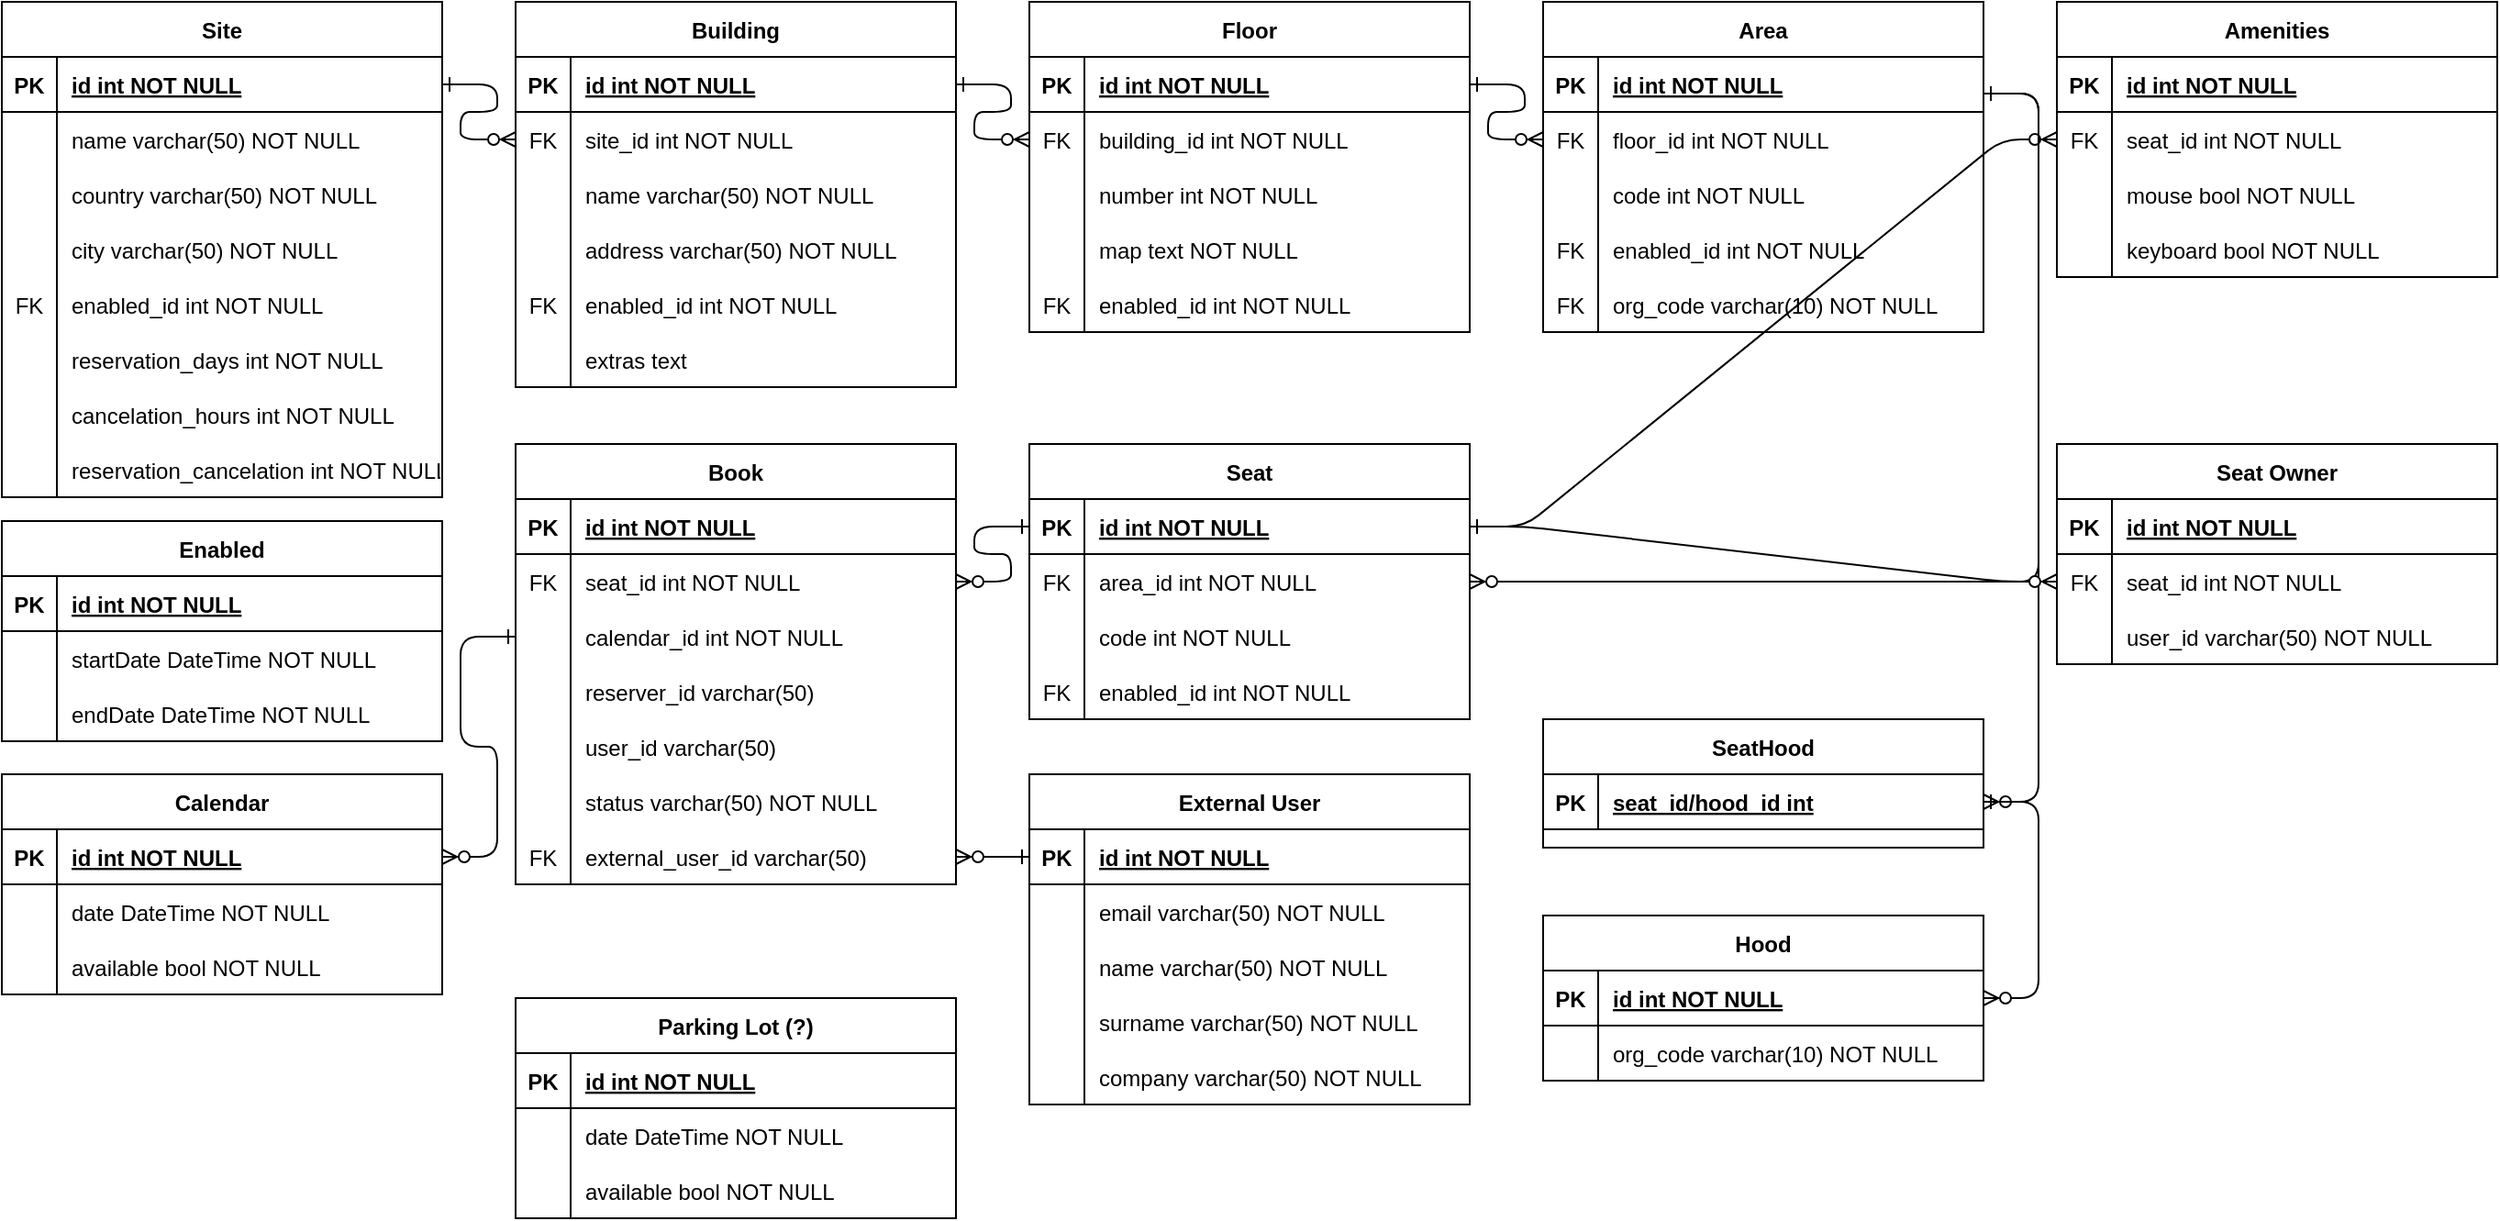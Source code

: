 <mxfile version="13.9.9" type="device"><diagram id="R2lEEEUBdFMjLlhIrx00" name="Page-1"><mxGraphModel dx="1385" dy="685" grid="0" gridSize="10" guides="1" tooltips="1" connect="1" arrows="1" fold="1" page="1" pageScale="1" pageWidth="1100" pageHeight="850" math="0" shadow="0" extFonts="Permanent Marker^https://fonts.googleapis.com/css?family=Permanent+Marker"><root><mxCell id="0"/><mxCell id="1" parent="0"/><mxCell id="C-vyLk0tnHw3VtMMgP7b-1" value="" style="edgeStyle=entityRelationEdgeStyle;endArrow=ERzeroToMany;startArrow=ERone;endFill=1;startFill=0;" parent="1" source="C-vyLk0tnHw3VtMMgP7b-24" target="_Msn4K6xnhtZyZskZR9A-14" edge="1"><mxGeometry width="100" height="100" relative="1" as="geometry"><mxPoint x="340" y="720" as="sourcePoint"/><mxPoint x="70" y="410" as="targetPoint"/></mxGeometry></mxCell><mxCell id="C-vyLk0tnHw3VtMMgP7b-23" value="Site" style="shape=table;startSize=30;container=1;collapsible=1;childLayout=tableLayout;fixedRows=1;rowLines=0;fontStyle=1;align=center;resizeLast=1;" parent="1" vertex="1"><mxGeometry x="40" y="40" width="240" height="270" as="geometry"/></mxCell><mxCell id="C-vyLk0tnHw3VtMMgP7b-24" value="" style="shape=partialRectangle;collapsible=0;dropTarget=0;pointerEvents=0;fillColor=none;points=[[0,0.5],[1,0.5]];portConstraint=eastwest;top=0;left=0;right=0;bottom=1;" parent="C-vyLk0tnHw3VtMMgP7b-23" vertex="1"><mxGeometry y="30" width="240" height="30" as="geometry"/></mxCell><mxCell id="C-vyLk0tnHw3VtMMgP7b-25" value="PK" style="shape=partialRectangle;overflow=hidden;connectable=0;fillColor=none;top=0;left=0;bottom=0;right=0;fontStyle=1;" parent="C-vyLk0tnHw3VtMMgP7b-24" vertex="1"><mxGeometry width="30" height="30" as="geometry"/></mxCell><mxCell id="C-vyLk0tnHw3VtMMgP7b-26" value="id int NOT NULL " style="shape=partialRectangle;overflow=hidden;connectable=0;fillColor=none;top=0;left=0;bottom=0;right=0;align=left;spacingLeft=6;fontStyle=5;" parent="C-vyLk0tnHw3VtMMgP7b-24" vertex="1"><mxGeometry x="30" width="210" height="30" as="geometry"/></mxCell><mxCell id="C-vyLk0tnHw3VtMMgP7b-27" value="" style="shape=partialRectangle;collapsible=0;dropTarget=0;pointerEvents=0;fillColor=none;points=[[0,0.5],[1,0.5]];portConstraint=eastwest;top=0;left=0;right=0;bottom=0;" parent="C-vyLk0tnHw3VtMMgP7b-23" vertex="1"><mxGeometry y="60" width="240" height="30" as="geometry"/></mxCell><mxCell id="C-vyLk0tnHw3VtMMgP7b-28" value="" style="shape=partialRectangle;overflow=hidden;connectable=0;fillColor=none;top=0;left=0;bottom=0;right=0;" parent="C-vyLk0tnHw3VtMMgP7b-27" vertex="1"><mxGeometry width="30" height="30" as="geometry"/></mxCell><mxCell id="C-vyLk0tnHw3VtMMgP7b-29" value="name varchar(50) NOT NULL" style="shape=partialRectangle;overflow=hidden;connectable=0;fillColor=none;top=0;left=0;bottom=0;right=0;align=left;spacingLeft=6;" parent="C-vyLk0tnHw3VtMMgP7b-27" vertex="1"><mxGeometry x="30" width="210" height="30" as="geometry"/></mxCell><mxCell id="_Msn4K6xnhtZyZskZR9A-1" value="" style="shape=partialRectangle;collapsible=0;dropTarget=0;pointerEvents=0;fillColor=none;points=[[0,0.5],[1,0.5]];portConstraint=eastwest;top=0;left=0;right=0;bottom=0;" vertex="1" parent="C-vyLk0tnHw3VtMMgP7b-23"><mxGeometry y="90" width="240" height="30" as="geometry"/></mxCell><mxCell id="_Msn4K6xnhtZyZskZR9A-2" value="" style="shape=partialRectangle;overflow=hidden;connectable=0;fillColor=none;top=0;left=0;bottom=0;right=0;" vertex="1" parent="_Msn4K6xnhtZyZskZR9A-1"><mxGeometry width="30" height="30" as="geometry"/></mxCell><mxCell id="_Msn4K6xnhtZyZskZR9A-3" value="country varchar(50) NOT NULL" style="shape=partialRectangle;overflow=hidden;connectable=0;fillColor=none;top=0;left=0;bottom=0;right=0;align=left;spacingLeft=6;" vertex="1" parent="_Msn4K6xnhtZyZskZR9A-1"><mxGeometry x="30" width="210" height="30" as="geometry"/></mxCell><mxCell id="_Msn4K6xnhtZyZskZR9A-4" value="" style="shape=partialRectangle;collapsible=0;dropTarget=0;pointerEvents=0;fillColor=none;points=[[0,0.5],[1,0.5]];portConstraint=eastwest;top=0;left=0;right=0;bottom=0;" vertex="1" parent="C-vyLk0tnHw3VtMMgP7b-23"><mxGeometry y="120" width="240" height="30" as="geometry"/></mxCell><mxCell id="_Msn4K6xnhtZyZskZR9A-5" value="" style="shape=partialRectangle;overflow=hidden;connectable=0;fillColor=none;top=0;left=0;bottom=0;right=0;" vertex="1" parent="_Msn4K6xnhtZyZskZR9A-4"><mxGeometry width="30" height="30" as="geometry"/></mxCell><mxCell id="_Msn4K6xnhtZyZskZR9A-6" value="city varchar(50) NOT NULL" style="shape=partialRectangle;overflow=hidden;connectable=0;fillColor=none;top=0;left=0;bottom=0;right=0;align=left;spacingLeft=6;" vertex="1" parent="_Msn4K6xnhtZyZskZR9A-4"><mxGeometry x="30" width="210" height="30" as="geometry"/></mxCell><mxCell id="_Msn4K6xnhtZyZskZR9A-7" value="" style="shape=partialRectangle;collapsible=0;dropTarget=0;pointerEvents=0;fillColor=none;points=[[0,0.5],[1,0.5]];portConstraint=eastwest;top=0;left=0;right=0;bottom=0;" vertex="1" parent="C-vyLk0tnHw3VtMMgP7b-23"><mxGeometry y="150" width="240" height="30" as="geometry"/></mxCell><mxCell id="_Msn4K6xnhtZyZskZR9A-8" value="FK" style="shape=partialRectangle;overflow=hidden;connectable=0;fillColor=none;top=0;left=0;bottom=0;right=0;" vertex="1" parent="_Msn4K6xnhtZyZskZR9A-7"><mxGeometry width="30" height="30" as="geometry"/></mxCell><mxCell id="_Msn4K6xnhtZyZskZR9A-9" value="enabled_id int NOT NULL" style="shape=partialRectangle;overflow=hidden;connectable=0;fillColor=none;top=0;left=0;bottom=0;right=0;align=left;spacingLeft=6;" vertex="1" parent="_Msn4K6xnhtZyZskZR9A-7"><mxGeometry x="30" width="210" height="30" as="geometry"/></mxCell><mxCell id="_Msn4K6xnhtZyZskZR9A-245" value="" style="shape=partialRectangle;collapsible=0;dropTarget=0;pointerEvents=0;fillColor=none;points=[[0,0.5],[1,0.5]];portConstraint=eastwest;top=0;left=0;right=0;bottom=0;" vertex="1" parent="C-vyLk0tnHw3VtMMgP7b-23"><mxGeometry y="180" width="240" height="30" as="geometry"/></mxCell><mxCell id="_Msn4K6xnhtZyZskZR9A-246" value="" style="shape=partialRectangle;overflow=hidden;connectable=0;fillColor=none;top=0;left=0;bottom=0;right=0;" vertex="1" parent="_Msn4K6xnhtZyZskZR9A-245"><mxGeometry width="30" height="30" as="geometry"/></mxCell><mxCell id="_Msn4K6xnhtZyZskZR9A-247" value="reservation_days int NOT NULL" style="shape=partialRectangle;overflow=hidden;connectable=0;fillColor=none;top=0;left=0;bottom=0;right=0;align=left;spacingLeft=6;" vertex="1" parent="_Msn4K6xnhtZyZskZR9A-245"><mxGeometry x="30" width="210" height="30" as="geometry"/></mxCell><mxCell id="_Msn4K6xnhtZyZskZR9A-248" value="" style="shape=partialRectangle;collapsible=0;dropTarget=0;pointerEvents=0;fillColor=none;points=[[0,0.5],[1,0.5]];portConstraint=eastwest;top=0;left=0;right=0;bottom=0;" vertex="1" parent="C-vyLk0tnHw3VtMMgP7b-23"><mxGeometry y="210" width="240" height="30" as="geometry"/></mxCell><mxCell id="_Msn4K6xnhtZyZskZR9A-249" value="" style="shape=partialRectangle;overflow=hidden;connectable=0;fillColor=none;top=0;left=0;bottom=0;right=0;" vertex="1" parent="_Msn4K6xnhtZyZskZR9A-248"><mxGeometry width="30" height="30" as="geometry"/></mxCell><mxCell id="_Msn4K6xnhtZyZskZR9A-250" value="cancelation_hours int NOT NULL" style="shape=partialRectangle;overflow=hidden;connectable=0;fillColor=none;top=0;left=0;bottom=0;right=0;align=left;spacingLeft=6;" vertex="1" parent="_Msn4K6xnhtZyZskZR9A-248"><mxGeometry x="30" width="210" height="30" as="geometry"/></mxCell><mxCell id="_Msn4K6xnhtZyZskZR9A-251" value="" style="shape=partialRectangle;collapsible=0;dropTarget=0;pointerEvents=0;fillColor=none;points=[[0,0.5],[1,0.5]];portConstraint=eastwest;top=0;left=0;right=0;bottom=0;" vertex="1" parent="C-vyLk0tnHw3VtMMgP7b-23"><mxGeometry y="240" width="240" height="30" as="geometry"/></mxCell><mxCell id="_Msn4K6xnhtZyZskZR9A-252" value="" style="shape=partialRectangle;overflow=hidden;connectable=0;fillColor=none;top=0;left=0;bottom=0;right=0;" vertex="1" parent="_Msn4K6xnhtZyZskZR9A-251"><mxGeometry width="30" height="30" as="geometry"/></mxCell><mxCell id="_Msn4K6xnhtZyZskZR9A-253" value="reservation_cancelation int NOT NULL" style="shape=partialRectangle;overflow=hidden;connectable=0;fillColor=none;top=0;left=0;bottom=0;right=0;align=left;spacingLeft=6;" vertex="1" parent="_Msn4K6xnhtZyZskZR9A-251"><mxGeometry x="30" width="210" height="30" as="geometry"/></mxCell><mxCell id="_Msn4K6xnhtZyZskZR9A-10" value="Building" style="shape=table;startSize=30;container=1;collapsible=1;childLayout=tableLayout;fixedRows=1;rowLines=0;fontStyle=1;align=center;resizeLast=1;" vertex="1" parent="1"><mxGeometry x="320" y="40" width="240" height="210" as="geometry"/></mxCell><mxCell id="_Msn4K6xnhtZyZskZR9A-11" value="" style="shape=partialRectangle;collapsible=0;dropTarget=0;pointerEvents=0;fillColor=none;points=[[0,0.5],[1,0.5]];portConstraint=eastwest;top=0;left=0;right=0;bottom=1;" vertex="1" parent="_Msn4K6xnhtZyZskZR9A-10"><mxGeometry y="30" width="240" height="30" as="geometry"/></mxCell><mxCell id="_Msn4K6xnhtZyZskZR9A-12" value="PK" style="shape=partialRectangle;overflow=hidden;connectable=0;fillColor=none;top=0;left=0;bottom=0;right=0;fontStyle=1;" vertex="1" parent="_Msn4K6xnhtZyZskZR9A-11"><mxGeometry width="30" height="30" as="geometry"/></mxCell><mxCell id="_Msn4K6xnhtZyZskZR9A-13" value="id int NOT NULL " style="shape=partialRectangle;overflow=hidden;connectable=0;fillColor=none;top=0;left=0;bottom=0;right=0;align=left;spacingLeft=6;fontStyle=5;" vertex="1" parent="_Msn4K6xnhtZyZskZR9A-11"><mxGeometry x="30" width="210" height="30" as="geometry"/></mxCell><mxCell id="_Msn4K6xnhtZyZskZR9A-14" value="" style="shape=partialRectangle;collapsible=0;dropTarget=0;pointerEvents=0;fillColor=none;points=[[0,0.5],[1,0.5]];portConstraint=eastwest;top=0;left=0;right=0;bottom=0;" vertex="1" parent="_Msn4K6xnhtZyZskZR9A-10"><mxGeometry y="60" width="240" height="30" as="geometry"/></mxCell><mxCell id="_Msn4K6xnhtZyZskZR9A-15" value="FK" style="shape=partialRectangle;overflow=hidden;connectable=0;fillColor=none;top=0;left=0;bottom=0;right=0;" vertex="1" parent="_Msn4K6xnhtZyZskZR9A-14"><mxGeometry width="30" height="30" as="geometry"/></mxCell><mxCell id="_Msn4K6xnhtZyZskZR9A-16" value="site_id int NOT NULL" style="shape=partialRectangle;overflow=hidden;connectable=0;fillColor=none;top=0;left=0;bottom=0;right=0;align=left;spacingLeft=6;" vertex="1" parent="_Msn4K6xnhtZyZskZR9A-14"><mxGeometry x="30" width="210" height="30" as="geometry"/></mxCell><mxCell id="_Msn4K6xnhtZyZskZR9A-17" value="" style="shape=partialRectangle;collapsible=0;dropTarget=0;pointerEvents=0;fillColor=none;points=[[0,0.5],[1,0.5]];portConstraint=eastwest;top=0;left=0;right=0;bottom=0;" vertex="1" parent="_Msn4K6xnhtZyZskZR9A-10"><mxGeometry y="90" width="240" height="30" as="geometry"/></mxCell><mxCell id="_Msn4K6xnhtZyZskZR9A-18" value="" style="shape=partialRectangle;overflow=hidden;connectable=0;fillColor=none;top=0;left=0;bottom=0;right=0;" vertex="1" parent="_Msn4K6xnhtZyZskZR9A-17"><mxGeometry width="30" height="30" as="geometry"/></mxCell><mxCell id="_Msn4K6xnhtZyZskZR9A-19" value="name varchar(50) NOT NULL" style="shape=partialRectangle;overflow=hidden;connectable=0;fillColor=none;top=0;left=0;bottom=0;right=0;align=left;spacingLeft=6;" vertex="1" parent="_Msn4K6xnhtZyZskZR9A-17"><mxGeometry x="30" width="210" height="30" as="geometry"/></mxCell><mxCell id="_Msn4K6xnhtZyZskZR9A-20" value="" style="shape=partialRectangle;collapsible=0;dropTarget=0;pointerEvents=0;fillColor=none;points=[[0,0.5],[1,0.5]];portConstraint=eastwest;top=0;left=0;right=0;bottom=0;" vertex="1" parent="_Msn4K6xnhtZyZskZR9A-10"><mxGeometry y="120" width="240" height="30" as="geometry"/></mxCell><mxCell id="_Msn4K6xnhtZyZskZR9A-21" value="" style="shape=partialRectangle;overflow=hidden;connectable=0;fillColor=none;top=0;left=0;bottom=0;right=0;" vertex="1" parent="_Msn4K6xnhtZyZskZR9A-20"><mxGeometry width="30" height="30" as="geometry"/></mxCell><mxCell id="_Msn4K6xnhtZyZskZR9A-22" value="address varchar(50) NOT NULL" style="shape=partialRectangle;overflow=hidden;connectable=0;fillColor=none;top=0;left=0;bottom=0;right=0;align=left;spacingLeft=6;" vertex="1" parent="_Msn4K6xnhtZyZskZR9A-20"><mxGeometry x="30" width="210" height="30" as="geometry"/></mxCell><mxCell id="_Msn4K6xnhtZyZskZR9A-23" value="" style="shape=partialRectangle;collapsible=0;dropTarget=0;pointerEvents=0;fillColor=none;points=[[0,0.5],[1,0.5]];portConstraint=eastwest;top=0;left=0;right=0;bottom=0;" vertex="1" parent="_Msn4K6xnhtZyZskZR9A-10"><mxGeometry y="150" width="240" height="30" as="geometry"/></mxCell><mxCell id="_Msn4K6xnhtZyZskZR9A-24" value="FK" style="shape=partialRectangle;overflow=hidden;connectable=0;fillColor=none;top=0;left=0;bottom=0;right=0;" vertex="1" parent="_Msn4K6xnhtZyZskZR9A-23"><mxGeometry width="30" height="30" as="geometry"/></mxCell><mxCell id="_Msn4K6xnhtZyZskZR9A-25" value="enabled_id int NOT NULL" style="shape=partialRectangle;overflow=hidden;connectable=0;fillColor=none;top=0;left=0;bottom=0;right=0;align=left;spacingLeft=6;" vertex="1" parent="_Msn4K6xnhtZyZskZR9A-23"><mxGeometry x="30" width="210" height="30" as="geometry"/></mxCell><mxCell id="_Msn4K6xnhtZyZskZR9A-43" value="" style="shape=partialRectangle;collapsible=0;dropTarget=0;pointerEvents=0;fillColor=none;points=[[0,0.5],[1,0.5]];portConstraint=eastwest;top=0;left=0;right=0;bottom=0;" vertex="1" parent="_Msn4K6xnhtZyZskZR9A-10"><mxGeometry y="180" width="240" height="30" as="geometry"/></mxCell><mxCell id="_Msn4K6xnhtZyZskZR9A-44" value="" style="shape=partialRectangle;overflow=hidden;connectable=0;fillColor=none;top=0;left=0;bottom=0;right=0;" vertex="1" parent="_Msn4K6xnhtZyZskZR9A-43"><mxGeometry width="30" height="30" as="geometry"/></mxCell><mxCell id="_Msn4K6xnhtZyZskZR9A-45" value="extras text" style="shape=partialRectangle;overflow=hidden;connectable=0;fillColor=none;top=0;left=0;bottom=0;right=0;align=left;spacingLeft=6;" vertex="1" parent="_Msn4K6xnhtZyZskZR9A-43"><mxGeometry x="30" width="210" height="30" as="geometry"/></mxCell><mxCell id="_Msn4K6xnhtZyZskZR9A-26" value="Floor" style="shape=table;startSize=30;container=1;collapsible=1;childLayout=tableLayout;fixedRows=1;rowLines=0;fontStyle=1;align=center;resizeLast=1;" vertex="1" parent="1"><mxGeometry x="600" y="40" width="240" height="180" as="geometry"/></mxCell><mxCell id="_Msn4K6xnhtZyZskZR9A-27" value="" style="shape=partialRectangle;collapsible=0;dropTarget=0;pointerEvents=0;fillColor=none;points=[[0,0.5],[1,0.5]];portConstraint=eastwest;top=0;left=0;right=0;bottom=1;" vertex="1" parent="_Msn4K6xnhtZyZskZR9A-26"><mxGeometry y="30" width="240" height="30" as="geometry"/></mxCell><mxCell id="_Msn4K6xnhtZyZskZR9A-28" value="PK" style="shape=partialRectangle;overflow=hidden;connectable=0;fillColor=none;top=0;left=0;bottom=0;right=0;fontStyle=1;" vertex="1" parent="_Msn4K6xnhtZyZskZR9A-27"><mxGeometry width="30" height="30" as="geometry"/></mxCell><mxCell id="_Msn4K6xnhtZyZskZR9A-29" value="id int NOT NULL " style="shape=partialRectangle;overflow=hidden;connectable=0;fillColor=none;top=0;left=0;bottom=0;right=0;align=left;spacingLeft=6;fontStyle=5;" vertex="1" parent="_Msn4K6xnhtZyZskZR9A-27"><mxGeometry x="30" width="210" height="30" as="geometry"/></mxCell><mxCell id="_Msn4K6xnhtZyZskZR9A-30" value="" style="shape=partialRectangle;collapsible=0;dropTarget=0;pointerEvents=0;fillColor=none;points=[[0,0.5],[1,0.5]];portConstraint=eastwest;top=0;left=0;right=0;bottom=0;" vertex="1" parent="_Msn4K6xnhtZyZskZR9A-26"><mxGeometry y="60" width="240" height="30" as="geometry"/></mxCell><mxCell id="_Msn4K6xnhtZyZskZR9A-31" value="FK" style="shape=partialRectangle;overflow=hidden;connectable=0;fillColor=none;top=0;left=0;bottom=0;right=0;" vertex="1" parent="_Msn4K6xnhtZyZskZR9A-30"><mxGeometry width="30" height="30" as="geometry"/></mxCell><mxCell id="_Msn4K6xnhtZyZskZR9A-32" value="building_id int NOT NULL" style="shape=partialRectangle;overflow=hidden;connectable=0;fillColor=none;top=0;left=0;bottom=0;right=0;align=left;spacingLeft=6;" vertex="1" parent="_Msn4K6xnhtZyZskZR9A-30"><mxGeometry x="30" width="210" height="30" as="geometry"/></mxCell><mxCell id="_Msn4K6xnhtZyZskZR9A-33" value="" style="shape=partialRectangle;collapsible=0;dropTarget=0;pointerEvents=0;fillColor=none;points=[[0,0.5],[1,0.5]];portConstraint=eastwest;top=0;left=0;right=0;bottom=0;" vertex="1" parent="_Msn4K6xnhtZyZskZR9A-26"><mxGeometry y="90" width="240" height="30" as="geometry"/></mxCell><mxCell id="_Msn4K6xnhtZyZskZR9A-34" value="" style="shape=partialRectangle;overflow=hidden;connectable=0;fillColor=none;top=0;left=0;bottom=0;right=0;" vertex="1" parent="_Msn4K6xnhtZyZskZR9A-33"><mxGeometry width="30" height="30" as="geometry"/></mxCell><mxCell id="_Msn4K6xnhtZyZskZR9A-35" value="number int NOT NULL" style="shape=partialRectangle;overflow=hidden;connectable=0;fillColor=none;top=0;left=0;bottom=0;right=0;align=left;spacingLeft=6;" vertex="1" parent="_Msn4K6xnhtZyZskZR9A-33"><mxGeometry x="30" width="210" height="30" as="geometry"/></mxCell><mxCell id="_Msn4K6xnhtZyZskZR9A-36" value="" style="shape=partialRectangle;collapsible=0;dropTarget=0;pointerEvents=0;fillColor=none;points=[[0,0.5],[1,0.5]];portConstraint=eastwest;top=0;left=0;right=0;bottom=0;" vertex="1" parent="_Msn4K6xnhtZyZskZR9A-26"><mxGeometry y="120" width="240" height="30" as="geometry"/></mxCell><mxCell id="_Msn4K6xnhtZyZskZR9A-37" value="" style="shape=partialRectangle;overflow=hidden;connectable=0;fillColor=none;top=0;left=0;bottom=0;right=0;" vertex="1" parent="_Msn4K6xnhtZyZskZR9A-36"><mxGeometry width="30" height="30" as="geometry"/></mxCell><mxCell id="_Msn4K6xnhtZyZskZR9A-38" value="map text NOT NULL" style="shape=partialRectangle;overflow=hidden;connectable=0;fillColor=none;top=0;left=0;bottom=0;right=0;align=left;spacingLeft=6;" vertex="1" parent="_Msn4K6xnhtZyZskZR9A-36"><mxGeometry x="30" width="210" height="30" as="geometry"/></mxCell><mxCell id="_Msn4K6xnhtZyZskZR9A-39" value="" style="shape=partialRectangle;collapsible=0;dropTarget=0;pointerEvents=0;fillColor=none;points=[[0,0.5],[1,0.5]];portConstraint=eastwest;top=0;left=0;right=0;bottom=0;" vertex="1" parent="_Msn4K6xnhtZyZskZR9A-26"><mxGeometry y="150" width="240" height="30" as="geometry"/></mxCell><mxCell id="_Msn4K6xnhtZyZskZR9A-40" value="FK" style="shape=partialRectangle;overflow=hidden;connectable=0;fillColor=none;top=0;left=0;bottom=0;right=0;" vertex="1" parent="_Msn4K6xnhtZyZskZR9A-39"><mxGeometry width="30" height="30" as="geometry"/></mxCell><mxCell id="_Msn4K6xnhtZyZskZR9A-41" value="enabled_id int NOT NULL" style="shape=partialRectangle;overflow=hidden;connectable=0;fillColor=none;top=0;left=0;bottom=0;right=0;align=left;spacingLeft=6;" vertex="1" parent="_Msn4K6xnhtZyZskZR9A-39"><mxGeometry x="30" width="210" height="30" as="geometry"/></mxCell><mxCell id="_Msn4K6xnhtZyZskZR9A-42" value="" style="edgeStyle=entityRelationEdgeStyle;endArrow=ERzeroToMany;startArrow=ERone;endFill=1;startFill=0;exitX=1;exitY=0.5;exitDx=0;exitDy=0;" edge="1" parent="1" source="_Msn4K6xnhtZyZskZR9A-11" target="_Msn4K6xnhtZyZskZR9A-30"><mxGeometry width="100" height="100" relative="1" as="geometry"><mxPoint x="580" y="280" as="sourcePoint"/><mxPoint x="620" y="310" as="targetPoint"/></mxGeometry></mxCell><mxCell id="_Msn4K6xnhtZyZskZR9A-46" value="Area" style="shape=table;startSize=30;container=1;collapsible=1;childLayout=tableLayout;fixedRows=1;rowLines=0;fontStyle=1;align=center;resizeLast=1;" vertex="1" parent="1"><mxGeometry x="880" y="40" width="240" height="180" as="geometry"/></mxCell><mxCell id="_Msn4K6xnhtZyZskZR9A-47" value="" style="shape=partialRectangle;collapsible=0;dropTarget=0;pointerEvents=0;fillColor=none;points=[[0,0.5],[1,0.5]];portConstraint=eastwest;top=0;left=0;right=0;bottom=1;" vertex="1" parent="_Msn4K6xnhtZyZskZR9A-46"><mxGeometry y="30" width="240" height="30" as="geometry"/></mxCell><mxCell id="_Msn4K6xnhtZyZskZR9A-48" value="PK" style="shape=partialRectangle;overflow=hidden;connectable=0;fillColor=none;top=0;left=0;bottom=0;right=0;fontStyle=1;" vertex="1" parent="_Msn4K6xnhtZyZskZR9A-47"><mxGeometry width="30" height="30" as="geometry"/></mxCell><mxCell id="_Msn4K6xnhtZyZskZR9A-49" value="id int NOT NULL " style="shape=partialRectangle;overflow=hidden;connectable=0;fillColor=none;top=0;left=0;bottom=0;right=0;align=left;spacingLeft=6;fontStyle=5;" vertex="1" parent="_Msn4K6xnhtZyZskZR9A-47"><mxGeometry x="30" width="210" height="30" as="geometry"/></mxCell><mxCell id="_Msn4K6xnhtZyZskZR9A-50" value="" style="shape=partialRectangle;collapsible=0;dropTarget=0;pointerEvents=0;fillColor=none;points=[[0,0.5],[1,0.5]];portConstraint=eastwest;top=0;left=0;right=0;bottom=0;" vertex="1" parent="_Msn4K6xnhtZyZskZR9A-46"><mxGeometry y="60" width="240" height="30" as="geometry"/></mxCell><mxCell id="_Msn4K6xnhtZyZskZR9A-51" value="FK" style="shape=partialRectangle;overflow=hidden;connectable=0;fillColor=none;top=0;left=0;bottom=0;right=0;" vertex="1" parent="_Msn4K6xnhtZyZskZR9A-50"><mxGeometry width="30" height="30" as="geometry"/></mxCell><mxCell id="_Msn4K6xnhtZyZskZR9A-52" value="floor_id int NOT NULL" style="shape=partialRectangle;overflow=hidden;connectable=0;fillColor=none;top=0;left=0;bottom=0;right=0;align=left;spacingLeft=6;" vertex="1" parent="_Msn4K6xnhtZyZskZR9A-50"><mxGeometry x="30" width="210" height="30" as="geometry"/></mxCell><mxCell id="_Msn4K6xnhtZyZskZR9A-53" value="" style="shape=partialRectangle;collapsible=0;dropTarget=0;pointerEvents=0;fillColor=none;points=[[0,0.5],[1,0.5]];portConstraint=eastwest;top=0;left=0;right=0;bottom=0;" vertex="1" parent="_Msn4K6xnhtZyZskZR9A-46"><mxGeometry y="90" width="240" height="30" as="geometry"/></mxCell><mxCell id="_Msn4K6xnhtZyZskZR9A-54" value="" style="shape=partialRectangle;overflow=hidden;connectable=0;fillColor=none;top=0;left=0;bottom=0;right=0;" vertex="1" parent="_Msn4K6xnhtZyZskZR9A-53"><mxGeometry width="30" height="30" as="geometry"/></mxCell><mxCell id="_Msn4K6xnhtZyZskZR9A-55" value="code int NOT NULL" style="shape=partialRectangle;overflow=hidden;connectable=0;fillColor=none;top=0;left=0;bottom=0;right=0;align=left;spacingLeft=6;" vertex="1" parent="_Msn4K6xnhtZyZskZR9A-53"><mxGeometry x="30" width="210" height="30" as="geometry"/></mxCell><mxCell id="_Msn4K6xnhtZyZskZR9A-59" value="" style="shape=partialRectangle;collapsible=0;dropTarget=0;pointerEvents=0;fillColor=none;points=[[0,0.5],[1,0.5]];portConstraint=eastwest;top=0;left=0;right=0;bottom=0;" vertex="1" parent="_Msn4K6xnhtZyZskZR9A-46"><mxGeometry y="120" width="240" height="30" as="geometry"/></mxCell><mxCell id="_Msn4K6xnhtZyZskZR9A-60" value="FK" style="shape=partialRectangle;overflow=hidden;connectable=0;fillColor=none;top=0;left=0;bottom=0;right=0;" vertex="1" parent="_Msn4K6xnhtZyZskZR9A-59"><mxGeometry width="30" height="30" as="geometry"/></mxCell><mxCell id="_Msn4K6xnhtZyZskZR9A-61" value="enabled_id int NOT NULL" style="shape=partialRectangle;overflow=hidden;connectable=0;fillColor=none;top=0;left=0;bottom=0;right=0;align=left;spacingLeft=6;" vertex="1" parent="_Msn4K6xnhtZyZskZR9A-59"><mxGeometry x="30" width="210" height="30" as="geometry"/></mxCell><mxCell id="_Msn4K6xnhtZyZskZR9A-214" value="" style="shape=partialRectangle;collapsible=0;dropTarget=0;pointerEvents=0;fillColor=none;points=[[0,0.5],[1,0.5]];portConstraint=eastwest;top=0;left=0;right=0;bottom=0;" vertex="1" parent="_Msn4K6xnhtZyZskZR9A-46"><mxGeometry y="150" width="240" height="30" as="geometry"/></mxCell><mxCell id="_Msn4K6xnhtZyZskZR9A-215" value="FK" style="shape=partialRectangle;overflow=hidden;connectable=0;fillColor=none;top=0;left=0;bottom=0;right=0;" vertex="1" parent="_Msn4K6xnhtZyZskZR9A-214"><mxGeometry width="30" height="30" as="geometry"/></mxCell><mxCell id="_Msn4K6xnhtZyZskZR9A-216" value="org_code varchar(10) NOT NULL" style="shape=partialRectangle;overflow=hidden;connectable=0;fillColor=none;top=0;left=0;bottom=0;right=0;align=left;spacingLeft=6;" vertex="1" parent="_Msn4K6xnhtZyZskZR9A-214"><mxGeometry x="30" width="210" height="30" as="geometry"/></mxCell><mxCell id="_Msn4K6xnhtZyZskZR9A-62" value="" style="edgeStyle=entityRelationEdgeStyle;endArrow=ERzeroToMany;startArrow=ERone;endFill=1;startFill=0;exitX=1;exitY=0.5;exitDx=0;exitDy=0;entryX=0;entryY=0.5;entryDx=0;entryDy=0;" edge="1" parent="1" source="_Msn4K6xnhtZyZskZR9A-27" target="_Msn4K6xnhtZyZskZR9A-50"><mxGeometry width="100" height="100" relative="1" as="geometry"><mxPoint x="860" y="270" as="sourcePoint"/><mxPoint x="900" y="300" as="targetPoint"/></mxGeometry></mxCell><mxCell id="_Msn4K6xnhtZyZskZR9A-63" value="Amenities" style="shape=table;startSize=30;container=1;collapsible=1;childLayout=tableLayout;fixedRows=1;rowLines=0;fontStyle=1;align=center;resizeLast=1;" vertex="1" parent="1"><mxGeometry x="1160" y="40" width="240" height="150" as="geometry"/></mxCell><mxCell id="_Msn4K6xnhtZyZskZR9A-64" value="" style="shape=partialRectangle;collapsible=0;dropTarget=0;pointerEvents=0;fillColor=none;points=[[0,0.5],[1,0.5]];portConstraint=eastwest;top=0;left=0;right=0;bottom=1;" vertex="1" parent="_Msn4K6xnhtZyZskZR9A-63"><mxGeometry y="30" width="240" height="30" as="geometry"/></mxCell><mxCell id="_Msn4K6xnhtZyZskZR9A-65" value="PK" style="shape=partialRectangle;overflow=hidden;connectable=0;fillColor=none;top=0;left=0;bottom=0;right=0;fontStyle=1;" vertex="1" parent="_Msn4K6xnhtZyZskZR9A-64"><mxGeometry width="30" height="30" as="geometry"/></mxCell><mxCell id="_Msn4K6xnhtZyZskZR9A-66" value="id int NOT NULL " style="shape=partialRectangle;overflow=hidden;connectable=0;fillColor=none;top=0;left=0;bottom=0;right=0;align=left;spacingLeft=6;fontStyle=5;" vertex="1" parent="_Msn4K6xnhtZyZskZR9A-64"><mxGeometry x="30" width="210" height="30" as="geometry"/></mxCell><mxCell id="_Msn4K6xnhtZyZskZR9A-67" value="" style="shape=partialRectangle;collapsible=0;dropTarget=0;pointerEvents=0;fillColor=none;points=[[0,0.5],[1,0.5]];portConstraint=eastwest;top=0;left=0;right=0;bottom=0;" vertex="1" parent="_Msn4K6xnhtZyZskZR9A-63"><mxGeometry y="60" width="240" height="30" as="geometry"/></mxCell><mxCell id="_Msn4K6xnhtZyZskZR9A-68" value="FK" style="shape=partialRectangle;overflow=hidden;connectable=0;fillColor=none;top=0;left=0;bottom=0;right=0;" vertex="1" parent="_Msn4K6xnhtZyZskZR9A-67"><mxGeometry width="30" height="30" as="geometry"/></mxCell><mxCell id="_Msn4K6xnhtZyZskZR9A-69" value="seat_id int NOT NULL" style="shape=partialRectangle;overflow=hidden;connectable=0;fillColor=none;top=0;left=0;bottom=0;right=0;align=left;spacingLeft=6;" vertex="1" parent="_Msn4K6xnhtZyZskZR9A-67"><mxGeometry x="30" width="210" height="30" as="geometry"/></mxCell><mxCell id="_Msn4K6xnhtZyZskZR9A-70" value="" style="shape=partialRectangle;collapsible=0;dropTarget=0;pointerEvents=0;fillColor=none;points=[[0,0.5],[1,0.5]];portConstraint=eastwest;top=0;left=0;right=0;bottom=0;" vertex="1" parent="_Msn4K6xnhtZyZskZR9A-63"><mxGeometry y="90" width="240" height="30" as="geometry"/></mxCell><mxCell id="_Msn4K6xnhtZyZskZR9A-71" value="" style="shape=partialRectangle;overflow=hidden;connectable=0;fillColor=none;top=0;left=0;bottom=0;right=0;" vertex="1" parent="_Msn4K6xnhtZyZskZR9A-70"><mxGeometry width="30" height="30" as="geometry"/></mxCell><mxCell id="_Msn4K6xnhtZyZskZR9A-72" value="mouse bool NOT NULL" style="shape=partialRectangle;overflow=hidden;connectable=0;fillColor=none;top=0;left=0;bottom=0;right=0;align=left;spacingLeft=6;" vertex="1" parent="_Msn4K6xnhtZyZskZR9A-70"><mxGeometry x="30" width="210" height="30" as="geometry"/></mxCell><mxCell id="_Msn4K6xnhtZyZskZR9A-73" value="" style="shape=partialRectangle;collapsible=0;dropTarget=0;pointerEvents=0;fillColor=none;points=[[0,0.5],[1,0.5]];portConstraint=eastwest;top=0;left=0;right=0;bottom=0;" vertex="1" parent="_Msn4K6xnhtZyZskZR9A-63"><mxGeometry y="120" width="240" height="30" as="geometry"/></mxCell><mxCell id="_Msn4K6xnhtZyZskZR9A-74" value="" style="shape=partialRectangle;overflow=hidden;connectable=0;fillColor=none;top=0;left=0;bottom=0;right=0;" vertex="1" parent="_Msn4K6xnhtZyZskZR9A-73"><mxGeometry width="30" height="30" as="geometry"/></mxCell><mxCell id="_Msn4K6xnhtZyZskZR9A-75" value="keyboard bool NOT NULL" style="shape=partialRectangle;overflow=hidden;connectable=0;fillColor=none;top=0;left=0;bottom=0;right=0;align=left;spacingLeft=6;" vertex="1" parent="_Msn4K6xnhtZyZskZR9A-73"><mxGeometry x="30" width="210" height="30" as="geometry"/></mxCell><mxCell id="_Msn4K6xnhtZyZskZR9A-76" value="" style="edgeStyle=entityRelationEdgeStyle;endArrow=ERzeroToMany;startArrow=ERone;endFill=1;startFill=0;exitX=1;exitY=0.5;exitDx=0;exitDy=0;entryX=0;entryY=0.5;entryDx=0;entryDy=0;" edge="1" parent="1" source="_Msn4K6xnhtZyZskZR9A-202" target="_Msn4K6xnhtZyZskZR9A-67"><mxGeometry width="100" height="100" relative="1" as="geometry"><mxPoint x="760" y="395" as="sourcePoint"/><mxPoint x="800" y="425" as="targetPoint"/></mxGeometry></mxCell><mxCell id="_Msn4K6xnhtZyZskZR9A-77" value="Enabled" style="shape=table;startSize=30;container=1;collapsible=1;childLayout=tableLayout;fixedRows=1;rowLines=0;fontStyle=1;align=center;resizeLast=1;" vertex="1" parent="1"><mxGeometry x="40" y="323" width="240" height="120" as="geometry"/></mxCell><mxCell id="_Msn4K6xnhtZyZskZR9A-78" value="" style="shape=partialRectangle;collapsible=0;dropTarget=0;pointerEvents=0;fillColor=none;points=[[0,0.5],[1,0.5]];portConstraint=eastwest;top=0;left=0;right=0;bottom=1;" vertex="1" parent="_Msn4K6xnhtZyZskZR9A-77"><mxGeometry y="30" width="240" height="30" as="geometry"/></mxCell><mxCell id="_Msn4K6xnhtZyZskZR9A-79" value="PK" style="shape=partialRectangle;overflow=hidden;connectable=0;fillColor=none;top=0;left=0;bottom=0;right=0;fontStyle=1;" vertex="1" parent="_Msn4K6xnhtZyZskZR9A-78"><mxGeometry width="30" height="30" as="geometry"/></mxCell><mxCell id="_Msn4K6xnhtZyZskZR9A-80" value="id int NOT NULL " style="shape=partialRectangle;overflow=hidden;connectable=0;fillColor=none;top=0;left=0;bottom=0;right=0;align=left;spacingLeft=6;fontStyle=5;" vertex="1" parent="_Msn4K6xnhtZyZskZR9A-78"><mxGeometry x="30" width="210" height="30" as="geometry"/></mxCell><mxCell id="_Msn4K6xnhtZyZskZR9A-84" value="" style="shape=partialRectangle;collapsible=0;dropTarget=0;pointerEvents=0;fillColor=none;points=[[0,0.5],[1,0.5]];portConstraint=eastwest;top=0;left=0;right=0;bottom=0;" vertex="1" parent="_Msn4K6xnhtZyZskZR9A-77"><mxGeometry y="60" width="240" height="30" as="geometry"/></mxCell><mxCell id="_Msn4K6xnhtZyZskZR9A-85" value="" style="shape=partialRectangle;overflow=hidden;connectable=0;fillColor=none;top=0;left=0;bottom=0;right=0;" vertex="1" parent="_Msn4K6xnhtZyZskZR9A-84"><mxGeometry width="30" height="30" as="geometry"/></mxCell><mxCell id="_Msn4K6xnhtZyZskZR9A-86" value="startDate DateTime NOT NULL" style="shape=partialRectangle;overflow=hidden;connectable=0;fillColor=none;top=0;left=0;bottom=0;right=0;align=left;spacingLeft=6;" vertex="1" parent="_Msn4K6xnhtZyZskZR9A-84"><mxGeometry x="30" width="210" height="30" as="geometry"/></mxCell><mxCell id="_Msn4K6xnhtZyZskZR9A-87" value="" style="shape=partialRectangle;collapsible=0;dropTarget=0;pointerEvents=0;fillColor=none;points=[[0,0.5],[1,0.5]];portConstraint=eastwest;top=0;left=0;right=0;bottom=0;" vertex="1" parent="_Msn4K6xnhtZyZskZR9A-77"><mxGeometry y="90" width="240" height="30" as="geometry"/></mxCell><mxCell id="_Msn4K6xnhtZyZskZR9A-88" value="" style="shape=partialRectangle;overflow=hidden;connectable=0;fillColor=none;top=0;left=0;bottom=0;right=0;" vertex="1" parent="_Msn4K6xnhtZyZskZR9A-87"><mxGeometry width="30" height="30" as="geometry"/></mxCell><mxCell id="_Msn4K6xnhtZyZskZR9A-89" value="endDate DateTime NOT NULL" style="shape=partialRectangle;overflow=hidden;connectable=0;fillColor=none;top=0;left=0;bottom=0;right=0;align=left;spacingLeft=6;" vertex="1" parent="_Msn4K6xnhtZyZskZR9A-87"><mxGeometry x="30" width="210" height="30" as="geometry"/></mxCell><mxCell id="_Msn4K6xnhtZyZskZR9A-90" value="SeatHood" style="shape=table;startSize=30;container=1;collapsible=1;childLayout=tableLayout;fixedRows=1;rowLines=0;fontStyle=1;align=center;resizeLast=1;" vertex="1" parent="1"><mxGeometry x="880" y="431" width="240" height="70" as="geometry"/></mxCell><mxCell id="_Msn4K6xnhtZyZskZR9A-91" value="" style="shape=partialRectangle;collapsible=0;dropTarget=0;pointerEvents=0;fillColor=none;points=[[0,0.5],[1,0.5]];portConstraint=eastwest;top=0;left=0;right=0;bottom=1;" vertex="1" parent="_Msn4K6xnhtZyZskZR9A-90"><mxGeometry y="30" width="240" height="30" as="geometry"/></mxCell><mxCell id="_Msn4K6xnhtZyZskZR9A-92" value="PK" style="shape=partialRectangle;overflow=hidden;connectable=0;fillColor=none;top=0;left=0;bottom=0;right=0;fontStyle=1;" vertex="1" parent="_Msn4K6xnhtZyZskZR9A-91"><mxGeometry width="30" height="30" as="geometry"/></mxCell><mxCell id="_Msn4K6xnhtZyZskZR9A-93" value="seat_id/hood_id int" style="shape=partialRectangle;overflow=hidden;connectable=0;fillColor=none;top=0;left=0;bottom=0;right=0;align=left;spacingLeft=6;fontStyle=5;" vertex="1" parent="_Msn4K6xnhtZyZskZR9A-91"><mxGeometry x="30" width="210" height="30" as="geometry"/></mxCell><mxCell id="_Msn4K6xnhtZyZskZR9A-107" value="Hood" style="shape=table;startSize=30;container=1;collapsible=1;childLayout=tableLayout;fixedRows=1;rowLines=0;fontStyle=1;align=center;resizeLast=1;" vertex="1" parent="1"><mxGeometry x="880" y="538" width="240" height="90" as="geometry"/></mxCell><mxCell id="_Msn4K6xnhtZyZskZR9A-108" value="" style="shape=partialRectangle;collapsible=0;dropTarget=0;pointerEvents=0;fillColor=none;points=[[0,0.5],[1,0.5]];portConstraint=eastwest;top=0;left=0;right=0;bottom=1;" vertex="1" parent="_Msn4K6xnhtZyZskZR9A-107"><mxGeometry y="30" width="240" height="30" as="geometry"/></mxCell><mxCell id="_Msn4K6xnhtZyZskZR9A-109" value="PK" style="shape=partialRectangle;overflow=hidden;connectable=0;fillColor=none;top=0;left=0;bottom=0;right=0;fontStyle=1;" vertex="1" parent="_Msn4K6xnhtZyZskZR9A-108"><mxGeometry width="30" height="30" as="geometry"/></mxCell><mxCell id="_Msn4K6xnhtZyZskZR9A-110" value="id int NOT NULL " style="shape=partialRectangle;overflow=hidden;connectable=0;fillColor=none;top=0;left=0;bottom=0;right=0;align=left;spacingLeft=6;fontStyle=5;" vertex="1" parent="_Msn4K6xnhtZyZskZR9A-108"><mxGeometry x="30" width="210" height="30" as="geometry"/></mxCell><mxCell id="_Msn4K6xnhtZyZskZR9A-111" value="" style="shape=partialRectangle;collapsible=0;dropTarget=0;pointerEvents=0;fillColor=none;points=[[0,0.5],[1,0.5]];portConstraint=eastwest;top=0;left=0;right=0;bottom=0;" vertex="1" parent="_Msn4K6xnhtZyZskZR9A-107"><mxGeometry y="60" width="240" height="30" as="geometry"/></mxCell><mxCell id="_Msn4K6xnhtZyZskZR9A-112" value="" style="shape=partialRectangle;overflow=hidden;connectable=0;fillColor=none;top=0;left=0;bottom=0;right=0;" vertex="1" parent="_Msn4K6xnhtZyZskZR9A-111"><mxGeometry width="30" height="30" as="geometry"/></mxCell><mxCell id="_Msn4K6xnhtZyZskZR9A-113" value="org_code varchar(10) NOT NULL" style="shape=partialRectangle;overflow=hidden;connectable=0;fillColor=none;top=0;left=0;bottom=0;right=0;align=left;spacingLeft=6;" vertex="1" parent="_Msn4K6xnhtZyZskZR9A-111"><mxGeometry x="30" width="210" height="30" as="geometry"/></mxCell><mxCell id="_Msn4K6xnhtZyZskZR9A-120" value="" style="edgeStyle=entityRelationEdgeStyle;endArrow=ERzeroToMany;startArrow=ERone;endFill=1;startFill=0;entryX=1;entryY=0.5;entryDx=0;entryDy=0;" edge="1" parent="1" target="_Msn4K6xnhtZyZskZR9A-91"><mxGeometry width="100" height="100" relative="1" as="geometry"><mxPoint x="1120" y="90" as="sourcePoint"/><mxPoint x="1210" y="460.0" as="targetPoint"/></mxGeometry></mxCell><mxCell id="_Msn4K6xnhtZyZskZR9A-121" value="" style="edgeStyle=entityRelationEdgeStyle;endArrow=ERzeroToMany;startArrow=ERone;endFill=1;startFill=0;exitX=1;exitY=0.5;exitDx=0;exitDy=0;entryX=1;entryY=0.5;entryDx=0;entryDy=0;" edge="1" parent="1" source="_Msn4K6xnhtZyZskZR9A-91" target="_Msn4K6xnhtZyZskZR9A-107"><mxGeometry width="100" height="100" relative="1" as="geometry"><mxPoint x="1140" y="145" as="sourcePoint"/><mxPoint x="1140" y="375.0" as="targetPoint"/></mxGeometry></mxCell><mxCell id="_Msn4K6xnhtZyZskZR9A-141" value="Book" style="shape=table;startSize=30;container=1;collapsible=1;childLayout=tableLayout;fixedRows=1;rowLines=0;fontStyle=1;align=center;resizeLast=1;" vertex="1" parent="1"><mxGeometry x="320" y="281" width="240" height="240" as="geometry"/></mxCell><mxCell id="_Msn4K6xnhtZyZskZR9A-142" value="" style="shape=partialRectangle;collapsible=0;dropTarget=0;pointerEvents=0;fillColor=none;points=[[0,0.5],[1,0.5]];portConstraint=eastwest;top=0;left=0;right=0;bottom=1;" vertex="1" parent="_Msn4K6xnhtZyZskZR9A-141"><mxGeometry y="30" width="240" height="30" as="geometry"/></mxCell><mxCell id="_Msn4K6xnhtZyZskZR9A-143" value="PK" style="shape=partialRectangle;overflow=hidden;connectable=0;fillColor=none;top=0;left=0;bottom=0;right=0;fontStyle=1;" vertex="1" parent="_Msn4K6xnhtZyZskZR9A-142"><mxGeometry width="30" height="30" as="geometry"/></mxCell><mxCell id="_Msn4K6xnhtZyZskZR9A-144" value="id int NOT NULL " style="shape=partialRectangle;overflow=hidden;connectable=0;fillColor=none;top=0;left=0;bottom=0;right=0;align=left;spacingLeft=6;fontStyle=5;" vertex="1" parent="_Msn4K6xnhtZyZskZR9A-142"><mxGeometry x="30" width="210" height="30" as="geometry"/></mxCell><mxCell id="_Msn4K6xnhtZyZskZR9A-145" value="" style="shape=partialRectangle;collapsible=0;dropTarget=0;pointerEvents=0;fillColor=none;points=[[0,0.5],[1,0.5]];portConstraint=eastwest;top=0;left=0;right=0;bottom=0;" vertex="1" parent="_Msn4K6xnhtZyZskZR9A-141"><mxGeometry y="60" width="240" height="30" as="geometry"/></mxCell><mxCell id="_Msn4K6xnhtZyZskZR9A-146" value="FK" style="shape=partialRectangle;overflow=hidden;connectable=0;fillColor=none;top=0;left=0;bottom=0;right=0;" vertex="1" parent="_Msn4K6xnhtZyZskZR9A-145"><mxGeometry width="30" height="30" as="geometry"/></mxCell><mxCell id="_Msn4K6xnhtZyZskZR9A-147" value="seat_id int NOT NULL" style="shape=partialRectangle;overflow=hidden;connectable=0;fillColor=none;top=0;left=0;bottom=0;right=0;align=left;spacingLeft=6;" vertex="1" parent="_Msn4K6xnhtZyZskZR9A-145"><mxGeometry x="30" width="210" height="30" as="geometry"/></mxCell><mxCell id="_Msn4K6xnhtZyZskZR9A-148" value="" style="shape=partialRectangle;collapsible=0;dropTarget=0;pointerEvents=0;fillColor=none;points=[[0,0.5],[1,0.5]];portConstraint=eastwest;top=0;left=0;right=0;bottom=0;" vertex="1" parent="_Msn4K6xnhtZyZskZR9A-141"><mxGeometry y="90" width="240" height="30" as="geometry"/></mxCell><mxCell id="_Msn4K6xnhtZyZskZR9A-149" value="" style="shape=partialRectangle;overflow=hidden;connectable=0;fillColor=none;top=0;left=0;bottom=0;right=0;" vertex="1" parent="_Msn4K6xnhtZyZskZR9A-148"><mxGeometry width="30" height="30" as="geometry"/></mxCell><mxCell id="_Msn4K6xnhtZyZskZR9A-150" value="calendar_id int NOT NULL" style="shape=partialRectangle;overflow=hidden;connectable=0;fillColor=none;top=0;left=0;bottom=0;right=0;align=left;spacingLeft=6;" vertex="1" parent="_Msn4K6xnhtZyZskZR9A-148"><mxGeometry x="30" width="210" height="30" as="geometry"/></mxCell><mxCell id="_Msn4K6xnhtZyZskZR9A-151" value="" style="shape=partialRectangle;collapsible=0;dropTarget=0;pointerEvents=0;fillColor=none;points=[[0,0.5],[1,0.5]];portConstraint=eastwest;top=0;left=0;right=0;bottom=0;" vertex="1" parent="_Msn4K6xnhtZyZskZR9A-141"><mxGeometry y="120" width="240" height="30" as="geometry"/></mxCell><mxCell id="_Msn4K6xnhtZyZskZR9A-152" value="" style="shape=partialRectangle;overflow=hidden;connectable=0;fillColor=none;top=0;left=0;bottom=0;right=0;" vertex="1" parent="_Msn4K6xnhtZyZskZR9A-151"><mxGeometry width="30" height="30" as="geometry"/></mxCell><mxCell id="_Msn4K6xnhtZyZskZR9A-153" value="reserver_id varchar(50)" style="shape=partialRectangle;overflow=hidden;connectable=0;fillColor=none;top=0;left=0;bottom=0;right=0;align=left;spacingLeft=6;" vertex="1" parent="_Msn4K6xnhtZyZskZR9A-151"><mxGeometry x="30" width="210" height="30" as="geometry"/></mxCell><mxCell id="_Msn4K6xnhtZyZskZR9A-154" value="" style="shape=partialRectangle;collapsible=0;dropTarget=0;pointerEvents=0;fillColor=none;points=[[0,0.5],[1,0.5]];portConstraint=eastwest;top=0;left=0;right=0;bottom=0;" vertex="1" parent="_Msn4K6xnhtZyZskZR9A-141"><mxGeometry y="150" width="240" height="30" as="geometry"/></mxCell><mxCell id="_Msn4K6xnhtZyZskZR9A-155" value="" style="shape=partialRectangle;overflow=hidden;connectable=0;fillColor=none;top=0;left=0;bottom=0;right=0;" vertex="1" parent="_Msn4K6xnhtZyZskZR9A-154"><mxGeometry width="30" height="30" as="geometry"/></mxCell><mxCell id="_Msn4K6xnhtZyZskZR9A-156" value="user_id varchar(50)" style="shape=partialRectangle;overflow=hidden;connectable=0;fillColor=none;top=0;left=0;bottom=0;right=0;align=left;spacingLeft=6;" vertex="1" parent="_Msn4K6xnhtZyZskZR9A-154"><mxGeometry x="30" width="210" height="30" as="geometry"/></mxCell><mxCell id="_Msn4K6xnhtZyZskZR9A-157" value="" style="shape=partialRectangle;collapsible=0;dropTarget=0;pointerEvents=0;fillColor=none;points=[[0,0.5],[1,0.5]];portConstraint=eastwest;top=0;left=0;right=0;bottom=0;" vertex="1" parent="_Msn4K6xnhtZyZskZR9A-141"><mxGeometry y="180" width="240" height="30" as="geometry"/></mxCell><mxCell id="_Msn4K6xnhtZyZskZR9A-158" value="" style="shape=partialRectangle;overflow=hidden;connectable=0;fillColor=none;top=0;left=0;bottom=0;right=0;" vertex="1" parent="_Msn4K6xnhtZyZskZR9A-157"><mxGeometry width="30" height="30" as="geometry"/></mxCell><mxCell id="_Msn4K6xnhtZyZskZR9A-159" value="status varchar(50) NOT NULL" style="shape=partialRectangle;overflow=hidden;connectable=0;fillColor=none;top=0;left=0;bottom=0;right=0;align=left;spacingLeft=6;" vertex="1" parent="_Msn4K6xnhtZyZskZR9A-157"><mxGeometry x="30" width="210" height="30" as="geometry"/></mxCell><mxCell id="_Msn4K6xnhtZyZskZR9A-219" value="" style="shape=partialRectangle;collapsible=0;dropTarget=0;pointerEvents=0;fillColor=none;points=[[0,0.5],[1,0.5]];portConstraint=eastwest;top=0;left=0;right=0;bottom=0;" vertex="1" parent="_Msn4K6xnhtZyZskZR9A-141"><mxGeometry y="210" width="240" height="30" as="geometry"/></mxCell><mxCell id="_Msn4K6xnhtZyZskZR9A-220" value="FK" style="shape=partialRectangle;overflow=hidden;connectable=0;fillColor=none;top=0;left=0;bottom=0;right=0;" vertex="1" parent="_Msn4K6xnhtZyZskZR9A-219"><mxGeometry width="30" height="30" as="geometry"/></mxCell><mxCell id="_Msn4K6xnhtZyZskZR9A-221" value="external_user_id varchar(50)" style="shape=partialRectangle;overflow=hidden;connectable=0;fillColor=none;top=0;left=0;bottom=0;right=0;align=left;spacingLeft=6;" vertex="1" parent="_Msn4K6xnhtZyZskZR9A-219"><mxGeometry x="30" width="210" height="30" as="geometry"/></mxCell><mxCell id="_Msn4K6xnhtZyZskZR9A-160" value="" style="edgeStyle=entityRelationEdgeStyle;endArrow=ERzeroToMany;startArrow=ERone;endFill=1;startFill=0;exitX=0;exitY=0.5;exitDx=0;exitDy=0;entryX=1;entryY=0.5;entryDx=0;entryDy=0;" edge="1" parent="1" source="_Msn4K6xnhtZyZskZR9A-202" target="_Msn4K6xnhtZyZskZR9A-145"><mxGeometry width="100" height="100" relative="1" as="geometry"><mxPoint x="710" y="330" as="sourcePoint"/><mxPoint x="750" y="360" as="targetPoint"/></mxGeometry></mxCell><mxCell id="_Msn4K6xnhtZyZskZR9A-161" value="Calendar" style="shape=table;startSize=30;container=1;collapsible=1;childLayout=tableLayout;fixedRows=1;rowLines=0;fontStyle=1;align=center;resizeLast=1;" vertex="1" parent="1"><mxGeometry x="40" y="461" width="240" height="120" as="geometry"/></mxCell><mxCell id="_Msn4K6xnhtZyZskZR9A-162" value="" style="shape=partialRectangle;collapsible=0;dropTarget=0;pointerEvents=0;fillColor=none;points=[[0,0.5],[1,0.5]];portConstraint=eastwest;top=0;left=0;right=0;bottom=1;" vertex="1" parent="_Msn4K6xnhtZyZskZR9A-161"><mxGeometry y="30" width="240" height="30" as="geometry"/></mxCell><mxCell id="_Msn4K6xnhtZyZskZR9A-163" value="PK" style="shape=partialRectangle;overflow=hidden;connectable=0;fillColor=none;top=0;left=0;bottom=0;right=0;fontStyle=1;" vertex="1" parent="_Msn4K6xnhtZyZskZR9A-162"><mxGeometry width="30" height="30" as="geometry"/></mxCell><mxCell id="_Msn4K6xnhtZyZskZR9A-164" value="id int NOT NULL " style="shape=partialRectangle;overflow=hidden;connectable=0;fillColor=none;top=0;left=0;bottom=0;right=0;align=left;spacingLeft=6;fontStyle=5;" vertex="1" parent="_Msn4K6xnhtZyZskZR9A-162"><mxGeometry x="30" width="210" height="30" as="geometry"/></mxCell><mxCell id="_Msn4K6xnhtZyZskZR9A-165" value="" style="shape=partialRectangle;collapsible=0;dropTarget=0;pointerEvents=0;fillColor=none;points=[[0,0.5],[1,0.5]];portConstraint=eastwest;top=0;left=0;right=0;bottom=0;" vertex="1" parent="_Msn4K6xnhtZyZskZR9A-161"><mxGeometry y="60" width="240" height="30" as="geometry"/></mxCell><mxCell id="_Msn4K6xnhtZyZskZR9A-166" value="" style="shape=partialRectangle;overflow=hidden;connectable=0;fillColor=none;top=0;left=0;bottom=0;right=0;" vertex="1" parent="_Msn4K6xnhtZyZskZR9A-165"><mxGeometry width="30" height="30" as="geometry"/></mxCell><mxCell id="_Msn4K6xnhtZyZskZR9A-167" value="date DateTime NOT NULL" style="shape=partialRectangle;overflow=hidden;connectable=0;fillColor=none;top=0;left=0;bottom=0;right=0;align=left;spacingLeft=6;" vertex="1" parent="_Msn4K6xnhtZyZskZR9A-165"><mxGeometry x="30" width="210" height="30" as="geometry"/></mxCell><mxCell id="_Msn4K6xnhtZyZskZR9A-171" value="" style="shape=partialRectangle;collapsible=0;dropTarget=0;pointerEvents=0;fillColor=none;points=[[0,0.5],[1,0.5]];portConstraint=eastwest;top=0;left=0;right=0;bottom=0;" vertex="1" parent="_Msn4K6xnhtZyZskZR9A-161"><mxGeometry y="90" width="240" height="30" as="geometry"/></mxCell><mxCell id="_Msn4K6xnhtZyZskZR9A-172" value="" style="shape=partialRectangle;overflow=hidden;connectable=0;fillColor=none;top=0;left=0;bottom=0;right=0;" vertex="1" parent="_Msn4K6xnhtZyZskZR9A-171"><mxGeometry width="30" height="30" as="geometry"/></mxCell><mxCell id="_Msn4K6xnhtZyZskZR9A-173" value="available bool NOT NULL" style="shape=partialRectangle;overflow=hidden;connectable=0;fillColor=none;top=0;left=0;bottom=0;right=0;align=left;spacingLeft=6;" vertex="1" parent="_Msn4K6xnhtZyZskZR9A-171"><mxGeometry x="30" width="210" height="30" as="geometry"/></mxCell><mxCell id="_Msn4K6xnhtZyZskZR9A-180" value="" style="edgeStyle=entityRelationEdgeStyle;endArrow=ERzeroToMany;startArrow=ERone;endFill=1;startFill=0;exitX=0;exitY=0.5;exitDx=0;exitDy=0;entryX=1;entryY=0.5;entryDx=0;entryDy=0;" edge="1" parent="1" source="_Msn4K6xnhtZyZskZR9A-148" target="_Msn4K6xnhtZyZskZR9A-162"><mxGeometry width="100" height="100" relative="1" as="geometry"><mxPoint x="420" y="280" as="sourcePoint"/><mxPoint x="380" y="550" as="targetPoint"/></mxGeometry></mxCell><mxCell id="_Msn4K6xnhtZyZskZR9A-181" value="Parking Lot (?)" style="shape=table;startSize=30;container=1;collapsible=1;childLayout=tableLayout;fixedRows=1;rowLines=0;fontStyle=1;align=center;resizeLast=1;" vertex="1" parent="1"><mxGeometry x="320" y="583" width="240" height="120" as="geometry"/></mxCell><mxCell id="_Msn4K6xnhtZyZskZR9A-182" value="" style="shape=partialRectangle;collapsible=0;dropTarget=0;pointerEvents=0;fillColor=none;points=[[0,0.5],[1,0.5]];portConstraint=eastwest;top=0;left=0;right=0;bottom=1;" vertex="1" parent="_Msn4K6xnhtZyZskZR9A-181"><mxGeometry y="30" width="240" height="30" as="geometry"/></mxCell><mxCell id="_Msn4K6xnhtZyZskZR9A-183" value="PK" style="shape=partialRectangle;overflow=hidden;connectable=0;fillColor=none;top=0;left=0;bottom=0;right=0;fontStyle=1;" vertex="1" parent="_Msn4K6xnhtZyZskZR9A-182"><mxGeometry width="30" height="30" as="geometry"/></mxCell><mxCell id="_Msn4K6xnhtZyZskZR9A-184" value="id int NOT NULL " style="shape=partialRectangle;overflow=hidden;connectable=0;fillColor=none;top=0;left=0;bottom=0;right=0;align=left;spacingLeft=6;fontStyle=5;" vertex="1" parent="_Msn4K6xnhtZyZskZR9A-182"><mxGeometry x="30" width="210" height="30" as="geometry"/></mxCell><mxCell id="_Msn4K6xnhtZyZskZR9A-185" value="" style="shape=partialRectangle;collapsible=0;dropTarget=0;pointerEvents=0;fillColor=none;points=[[0,0.5],[1,0.5]];portConstraint=eastwest;top=0;left=0;right=0;bottom=0;" vertex="1" parent="_Msn4K6xnhtZyZskZR9A-181"><mxGeometry y="60" width="240" height="30" as="geometry"/></mxCell><mxCell id="_Msn4K6xnhtZyZskZR9A-186" value="" style="shape=partialRectangle;overflow=hidden;connectable=0;fillColor=none;top=0;left=0;bottom=0;right=0;" vertex="1" parent="_Msn4K6xnhtZyZskZR9A-185"><mxGeometry width="30" height="30" as="geometry"/></mxCell><mxCell id="_Msn4K6xnhtZyZskZR9A-187" value="date DateTime NOT NULL" style="shape=partialRectangle;overflow=hidden;connectable=0;fillColor=none;top=0;left=0;bottom=0;right=0;align=left;spacingLeft=6;" vertex="1" parent="_Msn4K6xnhtZyZskZR9A-185"><mxGeometry x="30" width="210" height="30" as="geometry"/></mxCell><mxCell id="_Msn4K6xnhtZyZskZR9A-188" value="" style="shape=partialRectangle;collapsible=0;dropTarget=0;pointerEvents=0;fillColor=none;points=[[0,0.5],[1,0.5]];portConstraint=eastwest;top=0;left=0;right=0;bottom=0;" vertex="1" parent="_Msn4K6xnhtZyZskZR9A-181"><mxGeometry y="90" width="240" height="30" as="geometry"/></mxCell><mxCell id="_Msn4K6xnhtZyZskZR9A-189" value="" style="shape=partialRectangle;overflow=hidden;connectable=0;fillColor=none;top=0;left=0;bottom=0;right=0;" vertex="1" parent="_Msn4K6xnhtZyZskZR9A-188"><mxGeometry width="30" height="30" as="geometry"/></mxCell><mxCell id="_Msn4K6xnhtZyZskZR9A-190" value="available bool NOT NULL" style="shape=partialRectangle;overflow=hidden;connectable=0;fillColor=none;top=0;left=0;bottom=0;right=0;align=left;spacingLeft=6;" vertex="1" parent="_Msn4K6xnhtZyZskZR9A-188"><mxGeometry x="30" width="210" height="30" as="geometry"/></mxCell><mxCell id="_Msn4K6xnhtZyZskZR9A-201" value="Seat" style="shape=table;startSize=30;container=1;collapsible=1;childLayout=tableLayout;fixedRows=1;rowLines=0;fontStyle=1;align=center;resizeLast=1;" vertex="1" parent="1"><mxGeometry x="600" y="281" width="240" height="150" as="geometry"/></mxCell><mxCell id="_Msn4K6xnhtZyZskZR9A-202" value="" style="shape=partialRectangle;collapsible=0;dropTarget=0;pointerEvents=0;fillColor=none;points=[[0,0.5],[1,0.5]];portConstraint=eastwest;top=0;left=0;right=0;bottom=1;" vertex="1" parent="_Msn4K6xnhtZyZskZR9A-201"><mxGeometry y="30" width="240" height="30" as="geometry"/></mxCell><mxCell id="_Msn4K6xnhtZyZskZR9A-203" value="PK" style="shape=partialRectangle;overflow=hidden;connectable=0;fillColor=none;top=0;left=0;bottom=0;right=0;fontStyle=1;" vertex="1" parent="_Msn4K6xnhtZyZskZR9A-202"><mxGeometry width="30" height="30" as="geometry"/></mxCell><mxCell id="_Msn4K6xnhtZyZskZR9A-204" value="id int NOT NULL " style="shape=partialRectangle;overflow=hidden;connectable=0;fillColor=none;top=0;left=0;bottom=0;right=0;align=left;spacingLeft=6;fontStyle=5;" vertex="1" parent="_Msn4K6xnhtZyZskZR9A-202"><mxGeometry x="30" width="210" height="30" as="geometry"/></mxCell><mxCell id="_Msn4K6xnhtZyZskZR9A-205" value="" style="shape=partialRectangle;collapsible=0;dropTarget=0;pointerEvents=0;fillColor=none;points=[[0,0.5],[1,0.5]];portConstraint=eastwest;top=0;left=0;right=0;bottom=0;" vertex="1" parent="_Msn4K6xnhtZyZskZR9A-201"><mxGeometry y="60" width="240" height="30" as="geometry"/></mxCell><mxCell id="_Msn4K6xnhtZyZskZR9A-206" value="FK" style="shape=partialRectangle;overflow=hidden;connectable=0;fillColor=none;top=0;left=0;bottom=0;right=0;" vertex="1" parent="_Msn4K6xnhtZyZskZR9A-205"><mxGeometry width="30" height="30" as="geometry"/></mxCell><mxCell id="_Msn4K6xnhtZyZskZR9A-207" value="area_id int NOT NULL" style="shape=partialRectangle;overflow=hidden;connectable=0;fillColor=none;top=0;left=0;bottom=0;right=0;align=left;spacingLeft=6;" vertex="1" parent="_Msn4K6xnhtZyZskZR9A-205"><mxGeometry x="30" width="210" height="30" as="geometry"/></mxCell><mxCell id="_Msn4K6xnhtZyZskZR9A-208" value="" style="shape=partialRectangle;collapsible=0;dropTarget=0;pointerEvents=0;fillColor=none;points=[[0,0.5],[1,0.5]];portConstraint=eastwest;top=0;left=0;right=0;bottom=0;" vertex="1" parent="_Msn4K6xnhtZyZskZR9A-201"><mxGeometry y="90" width="240" height="30" as="geometry"/></mxCell><mxCell id="_Msn4K6xnhtZyZskZR9A-209" value="" style="shape=partialRectangle;overflow=hidden;connectable=0;fillColor=none;top=0;left=0;bottom=0;right=0;" vertex="1" parent="_Msn4K6xnhtZyZskZR9A-208"><mxGeometry width="30" height="30" as="geometry"/></mxCell><mxCell id="_Msn4K6xnhtZyZskZR9A-210" value="code int NOT NULL" style="shape=partialRectangle;overflow=hidden;connectable=0;fillColor=none;top=0;left=0;bottom=0;right=0;align=left;spacingLeft=6;" vertex="1" parent="_Msn4K6xnhtZyZskZR9A-208"><mxGeometry x="30" width="210" height="30" as="geometry"/></mxCell><mxCell id="_Msn4K6xnhtZyZskZR9A-211" value="" style="shape=partialRectangle;collapsible=0;dropTarget=0;pointerEvents=0;fillColor=none;points=[[0,0.5],[1,0.5]];portConstraint=eastwest;top=0;left=0;right=0;bottom=0;" vertex="1" parent="_Msn4K6xnhtZyZskZR9A-201"><mxGeometry y="120" width="240" height="30" as="geometry"/></mxCell><mxCell id="_Msn4K6xnhtZyZskZR9A-212" value="FK" style="shape=partialRectangle;overflow=hidden;connectable=0;fillColor=none;top=0;left=0;bottom=0;right=0;" vertex="1" parent="_Msn4K6xnhtZyZskZR9A-211"><mxGeometry width="30" height="30" as="geometry"/></mxCell><mxCell id="_Msn4K6xnhtZyZskZR9A-213" value="enabled_id int NOT NULL" style="shape=partialRectangle;overflow=hidden;connectable=0;fillColor=none;top=0;left=0;bottom=0;right=0;align=left;spacingLeft=6;" vertex="1" parent="_Msn4K6xnhtZyZskZR9A-211"><mxGeometry x="30" width="210" height="30" as="geometry"/></mxCell><mxCell id="_Msn4K6xnhtZyZskZR9A-217" value="" style="edgeStyle=entityRelationEdgeStyle;endArrow=ERzeroToMany;startArrow=ERone;endFill=1;startFill=0;entryX=1;entryY=0.5;entryDx=0;entryDy=0;" edge="1" parent="1" target="_Msn4K6xnhtZyZskZR9A-205"><mxGeometry width="100" height="100" relative="1" as="geometry"><mxPoint x="1120" y="90" as="sourcePoint"/><mxPoint x="1240" y="360" as="targetPoint"/></mxGeometry></mxCell><mxCell id="_Msn4K6xnhtZyZskZR9A-222" value="External User" style="shape=table;startSize=30;container=1;collapsible=1;childLayout=tableLayout;fixedRows=1;rowLines=0;fontStyle=1;align=center;resizeLast=1;" vertex="1" parent="1"><mxGeometry x="600" y="461" width="240" height="180" as="geometry"/></mxCell><mxCell id="_Msn4K6xnhtZyZskZR9A-223" value="" style="shape=partialRectangle;collapsible=0;dropTarget=0;pointerEvents=0;fillColor=none;points=[[0,0.5],[1,0.5]];portConstraint=eastwest;top=0;left=0;right=0;bottom=1;" vertex="1" parent="_Msn4K6xnhtZyZskZR9A-222"><mxGeometry y="30" width="240" height="30" as="geometry"/></mxCell><mxCell id="_Msn4K6xnhtZyZskZR9A-224" value="PK" style="shape=partialRectangle;overflow=hidden;connectable=0;fillColor=none;top=0;left=0;bottom=0;right=0;fontStyle=1;" vertex="1" parent="_Msn4K6xnhtZyZskZR9A-223"><mxGeometry width="30" height="30" as="geometry"/></mxCell><mxCell id="_Msn4K6xnhtZyZskZR9A-225" value="id int NOT NULL " style="shape=partialRectangle;overflow=hidden;connectable=0;fillColor=none;top=0;left=0;bottom=0;right=0;align=left;spacingLeft=6;fontStyle=5;" vertex="1" parent="_Msn4K6xnhtZyZskZR9A-223"><mxGeometry x="30" width="210" height="30" as="geometry"/></mxCell><mxCell id="_Msn4K6xnhtZyZskZR9A-232" value="" style="shape=partialRectangle;collapsible=0;dropTarget=0;pointerEvents=0;fillColor=none;points=[[0,0.5],[1,0.5]];portConstraint=eastwest;top=0;left=0;right=0;bottom=0;" vertex="1" parent="_Msn4K6xnhtZyZskZR9A-222"><mxGeometry y="60" width="240" height="30" as="geometry"/></mxCell><mxCell id="_Msn4K6xnhtZyZskZR9A-233" value="" style="shape=partialRectangle;overflow=hidden;connectable=0;fillColor=none;top=0;left=0;bottom=0;right=0;" vertex="1" parent="_Msn4K6xnhtZyZskZR9A-232"><mxGeometry width="30" height="30" as="geometry"/></mxCell><mxCell id="_Msn4K6xnhtZyZskZR9A-234" value="email varchar(50) NOT NULL" style="shape=partialRectangle;overflow=hidden;connectable=0;fillColor=none;top=0;left=0;bottom=0;right=0;align=left;spacingLeft=6;" vertex="1" parent="_Msn4K6xnhtZyZskZR9A-232"><mxGeometry x="30" width="210" height="30" as="geometry"/></mxCell><mxCell id="_Msn4K6xnhtZyZskZR9A-235" value="" style="shape=partialRectangle;collapsible=0;dropTarget=0;pointerEvents=0;fillColor=none;points=[[0,0.5],[1,0.5]];portConstraint=eastwest;top=0;left=0;right=0;bottom=0;" vertex="1" parent="_Msn4K6xnhtZyZskZR9A-222"><mxGeometry y="90" width="240" height="30" as="geometry"/></mxCell><mxCell id="_Msn4K6xnhtZyZskZR9A-236" value="" style="shape=partialRectangle;overflow=hidden;connectable=0;fillColor=none;top=0;left=0;bottom=0;right=0;" vertex="1" parent="_Msn4K6xnhtZyZskZR9A-235"><mxGeometry width="30" height="30" as="geometry"/></mxCell><mxCell id="_Msn4K6xnhtZyZskZR9A-237" value="name varchar(50) NOT NULL" style="shape=partialRectangle;overflow=hidden;connectable=0;fillColor=none;top=0;left=0;bottom=0;right=0;align=left;spacingLeft=6;" vertex="1" parent="_Msn4K6xnhtZyZskZR9A-235"><mxGeometry x="30" width="210" height="30" as="geometry"/></mxCell><mxCell id="_Msn4K6xnhtZyZskZR9A-238" value="" style="shape=partialRectangle;collapsible=0;dropTarget=0;pointerEvents=0;fillColor=none;points=[[0,0.5],[1,0.5]];portConstraint=eastwest;top=0;left=0;right=0;bottom=0;" vertex="1" parent="_Msn4K6xnhtZyZskZR9A-222"><mxGeometry y="120" width="240" height="30" as="geometry"/></mxCell><mxCell id="_Msn4K6xnhtZyZskZR9A-239" value="" style="shape=partialRectangle;overflow=hidden;connectable=0;fillColor=none;top=0;left=0;bottom=0;right=0;" vertex="1" parent="_Msn4K6xnhtZyZskZR9A-238"><mxGeometry width="30" height="30" as="geometry"/></mxCell><mxCell id="_Msn4K6xnhtZyZskZR9A-240" value="surname varchar(50) NOT NULL" style="shape=partialRectangle;overflow=hidden;connectable=0;fillColor=none;top=0;left=0;bottom=0;right=0;align=left;spacingLeft=6;" vertex="1" parent="_Msn4K6xnhtZyZskZR9A-238"><mxGeometry x="30" width="210" height="30" as="geometry"/></mxCell><mxCell id="_Msn4K6xnhtZyZskZR9A-241" value="" style="shape=partialRectangle;collapsible=0;dropTarget=0;pointerEvents=0;fillColor=none;points=[[0,0.5],[1,0.5]];portConstraint=eastwest;top=0;left=0;right=0;bottom=0;" vertex="1" parent="_Msn4K6xnhtZyZskZR9A-222"><mxGeometry y="150" width="240" height="30" as="geometry"/></mxCell><mxCell id="_Msn4K6xnhtZyZskZR9A-242" value="" style="shape=partialRectangle;overflow=hidden;connectable=0;fillColor=none;top=0;left=0;bottom=0;right=0;" vertex="1" parent="_Msn4K6xnhtZyZskZR9A-241"><mxGeometry width="30" height="30" as="geometry"/></mxCell><mxCell id="_Msn4K6xnhtZyZskZR9A-243" value="company varchar(50) NOT NULL" style="shape=partialRectangle;overflow=hidden;connectable=0;fillColor=none;top=0;left=0;bottom=0;right=0;align=left;spacingLeft=6;" vertex="1" parent="_Msn4K6xnhtZyZskZR9A-241"><mxGeometry x="30" width="210" height="30" as="geometry"/></mxCell><mxCell id="_Msn4K6xnhtZyZskZR9A-244" value="" style="edgeStyle=entityRelationEdgeStyle;endArrow=ERzeroToMany;startArrow=ERone;endFill=1;startFill=0;entryX=1;entryY=0.5;entryDx=0;entryDy=0;exitX=0;exitY=0.5;exitDx=0;exitDy=0;" edge="1" parent="1" source="_Msn4K6xnhtZyZskZR9A-223" target="_Msn4K6xnhtZyZskZR9A-219"><mxGeometry width="100" height="100" relative="1" as="geometry"><mxPoint x="449" y="591" as="sourcePoint"/><mxPoint x="537" y="583" as="targetPoint"/></mxGeometry></mxCell><mxCell id="_Msn4K6xnhtZyZskZR9A-254" value="Seat Owner" style="shape=table;startSize=30;container=1;collapsible=1;childLayout=tableLayout;fixedRows=1;rowLines=0;fontStyle=1;align=center;resizeLast=1;" vertex="1" parent="1"><mxGeometry x="1160" y="281" width="240" height="120" as="geometry"/></mxCell><mxCell id="_Msn4K6xnhtZyZskZR9A-255" value="" style="shape=partialRectangle;collapsible=0;dropTarget=0;pointerEvents=0;fillColor=none;points=[[0,0.5],[1,0.5]];portConstraint=eastwest;top=0;left=0;right=0;bottom=1;" vertex="1" parent="_Msn4K6xnhtZyZskZR9A-254"><mxGeometry y="30" width="240" height="30" as="geometry"/></mxCell><mxCell id="_Msn4K6xnhtZyZskZR9A-256" value="PK" style="shape=partialRectangle;overflow=hidden;connectable=0;fillColor=none;top=0;left=0;bottom=0;right=0;fontStyle=1;" vertex="1" parent="_Msn4K6xnhtZyZskZR9A-255"><mxGeometry width="30" height="30" as="geometry"/></mxCell><mxCell id="_Msn4K6xnhtZyZskZR9A-257" value="id int NOT NULL " style="shape=partialRectangle;overflow=hidden;connectable=0;fillColor=none;top=0;left=0;bottom=0;right=0;align=left;spacingLeft=6;fontStyle=5;" vertex="1" parent="_Msn4K6xnhtZyZskZR9A-255"><mxGeometry x="30" width="210" height="30" as="geometry"/></mxCell><mxCell id="_Msn4K6xnhtZyZskZR9A-258" value="" style="shape=partialRectangle;collapsible=0;dropTarget=0;pointerEvents=0;fillColor=none;points=[[0,0.5],[1,0.5]];portConstraint=eastwest;top=0;left=0;right=0;bottom=0;" vertex="1" parent="_Msn4K6xnhtZyZskZR9A-254"><mxGeometry y="60" width="240" height="30" as="geometry"/></mxCell><mxCell id="_Msn4K6xnhtZyZskZR9A-259" value="FK" style="shape=partialRectangle;overflow=hidden;connectable=0;fillColor=none;top=0;left=0;bottom=0;right=0;" vertex="1" parent="_Msn4K6xnhtZyZskZR9A-258"><mxGeometry width="30" height="30" as="geometry"/></mxCell><mxCell id="_Msn4K6xnhtZyZskZR9A-260" value="seat_id int NOT NULL" style="shape=partialRectangle;overflow=hidden;connectable=0;fillColor=none;top=0;left=0;bottom=0;right=0;align=left;spacingLeft=6;" vertex="1" parent="_Msn4K6xnhtZyZskZR9A-258"><mxGeometry x="30" width="210" height="30" as="geometry"/></mxCell><mxCell id="_Msn4K6xnhtZyZskZR9A-261" value="" style="shape=partialRectangle;collapsible=0;dropTarget=0;pointerEvents=0;fillColor=none;points=[[0,0.5],[1,0.5]];portConstraint=eastwest;top=0;left=0;right=0;bottom=0;" vertex="1" parent="_Msn4K6xnhtZyZskZR9A-254"><mxGeometry y="90" width="240" height="30" as="geometry"/></mxCell><mxCell id="_Msn4K6xnhtZyZskZR9A-262" value="" style="shape=partialRectangle;overflow=hidden;connectable=0;fillColor=none;top=0;left=0;bottom=0;right=0;" vertex="1" parent="_Msn4K6xnhtZyZskZR9A-261"><mxGeometry width="30" height="30" as="geometry"/></mxCell><mxCell id="_Msn4K6xnhtZyZskZR9A-263" value="user_id varchar(50) NOT NULL" style="shape=partialRectangle;overflow=hidden;connectable=0;fillColor=none;top=0;left=0;bottom=0;right=0;align=left;spacingLeft=6;" vertex="1" parent="_Msn4K6xnhtZyZskZR9A-261"><mxGeometry x="30" width="210" height="30" as="geometry"/></mxCell><mxCell id="_Msn4K6xnhtZyZskZR9A-267" value="" style="edgeStyle=entityRelationEdgeStyle;endArrow=ERzeroToMany;startArrow=ERone;endFill=1;startFill=0;exitX=1;exitY=0.5;exitDx=0;exitDy=0;entryX=0;entryY=0.5;entryDx=0;entryDy=0;" edge="1" parent="1" source="_Msn4K6xnhtZyZskZR9A-202" target="_Msn4K6xnhtZyZskZR9A-258"><mxGeometry width="100" height="100" relative="1" as="geometry"><mxPoint x="1247" y="544" as="sourcePoint"/><mxPoint x="1287" y="334" as="targetPoint"/></mxGeometry></mxCell></root></mxGraphModel></diagram></mxfile>